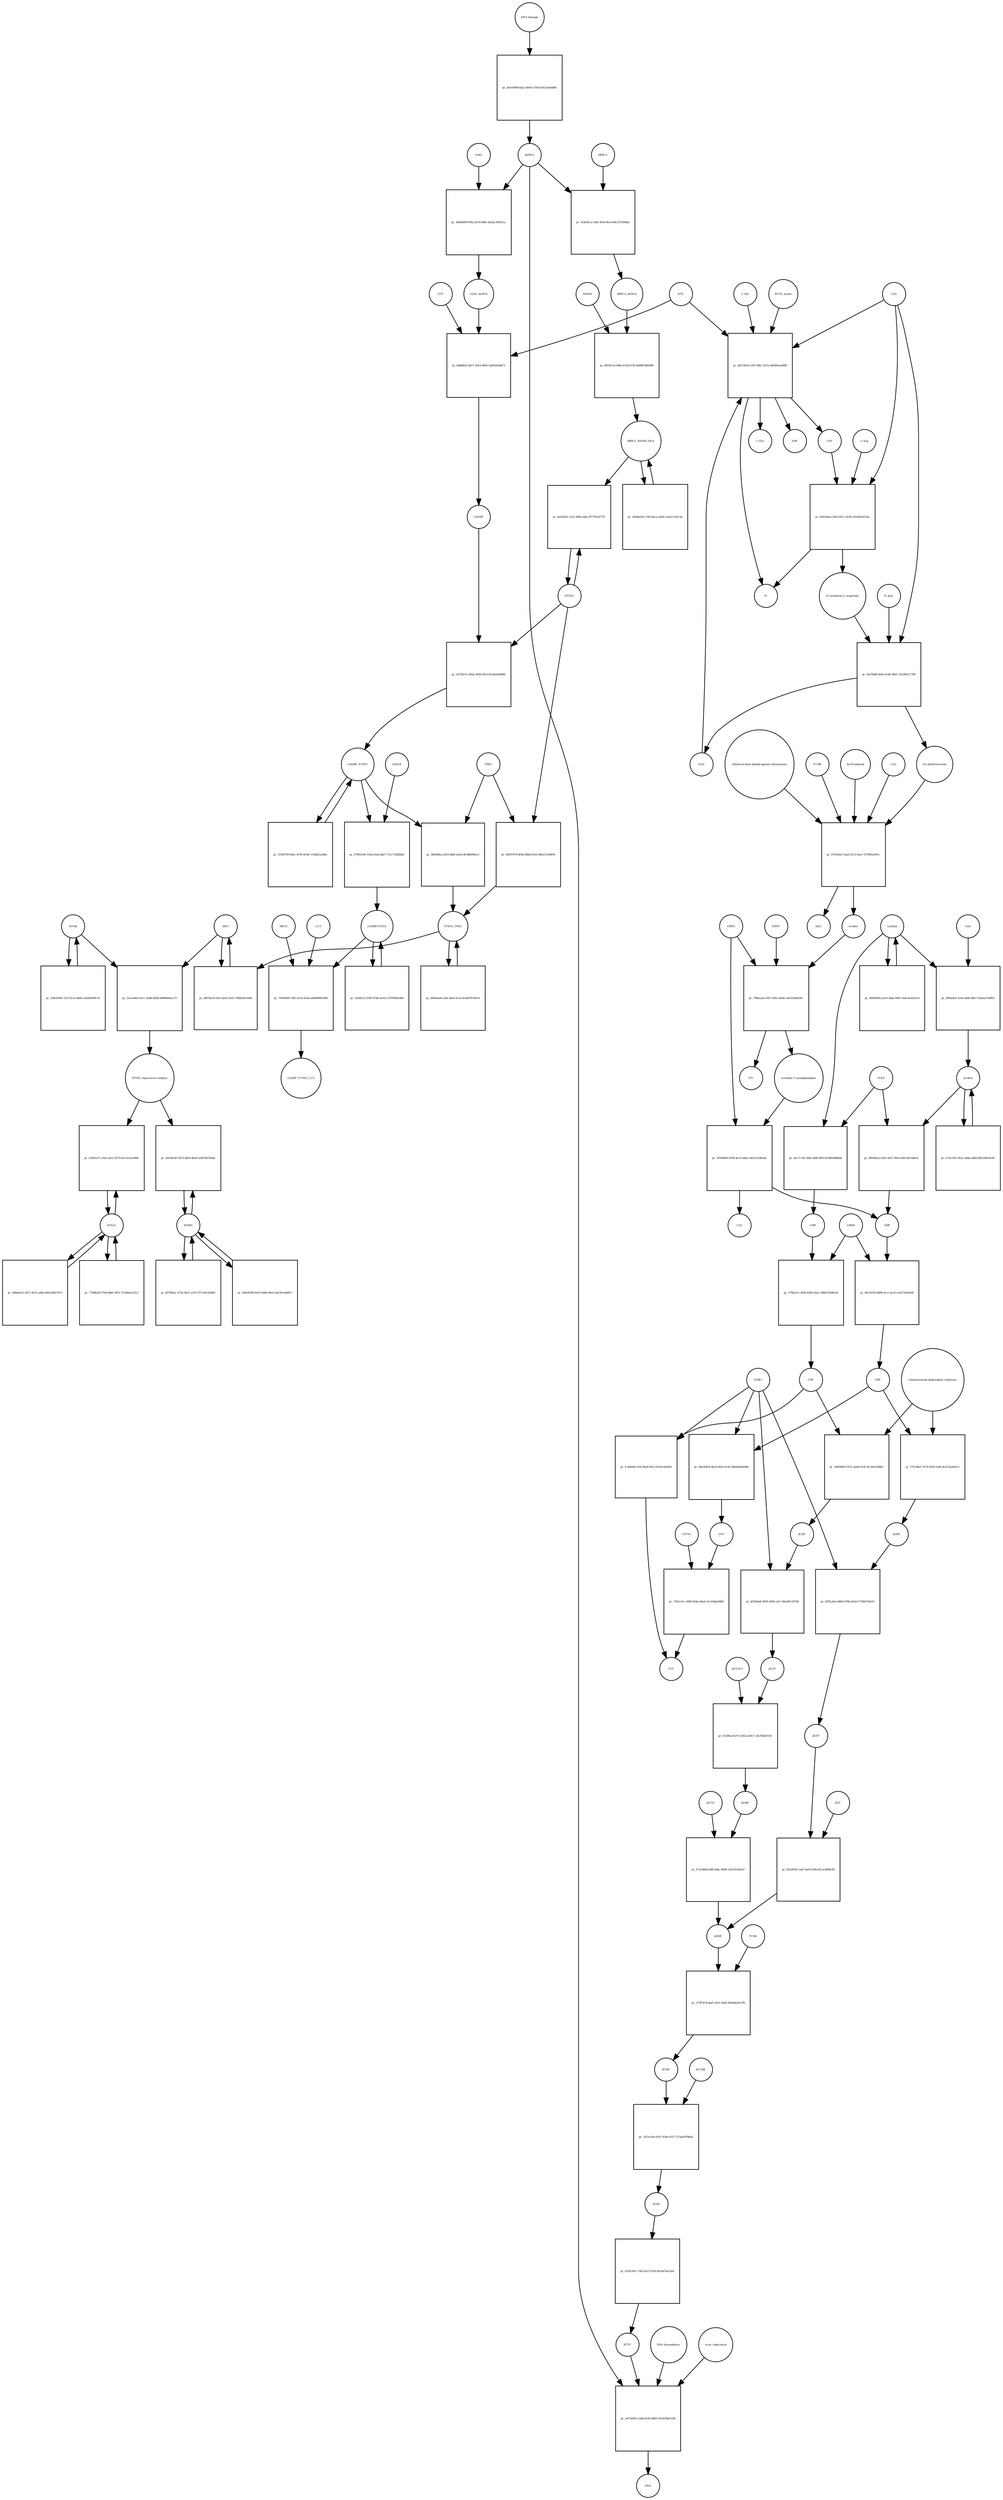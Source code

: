 strict digraph  {
"NF-kB" [annotation="urn_miriam_obo.go_GO%3A0071159", bipartite=0, cls=complex, fontsize=4, label="NF-kB", shape=circle];
"pr_22cea465-61cc-42d8-8d3b-b899b46dc175" [annotation="", bipartite=1, cls=process, fontsize=4, label="pr_22cea465-61cc-42d8-8d3b-b899b46dc175", shape=square];
"IFNB1 expression complex" [annotation="", bipartite=0, cls=complex, fontsize=4, label="IFNB1 expression complex", shape=circle];
IRF3 [annotation="urn_miriam_hgnc_6118|urn_miriam_uniprot_Q14653|urn_miriam_ensembl_ENSG00000126456|urn_miriam_refseq_NM_001571|urn_miriam_hgnc.symbol_IRF3|urn_miriam_ncbigene_3661", bipartite=0, cls="macromolecule multimer", fontsize=4, label=IRF3, shape=circle];
dCDP [annotation="urn_miriam_obo.chebi_CHEBI%3A28846", bipartite=0, cls="simple chemical", fontsize=4, label=dCDP, shape=circle];
"pr_bf303de8-4939-485f-a3e7-4feef6118789" [annotation="", bipartite=1, cls=process, fontsize=4, label="pr_bf303de8-4939-485f-a3e7-4feef6118789", shape=square];
dCTP [annotation="urn_miriam_obo.chebi_CHEBI%3A16311", bipartite=0, cls="simple chemical", fontsize=4, label=dCTP, shape=circle];
NME1 [annotation="urn_miriam_uniprot_P15531|urn_miriam_hgnc_7849", bipartite=0, cls=macromolecule, fontsize=4, label=NME1, shape=circle];
uridine [annotation="urn_miriam_obo.chebi_CHEBI%3A16704", bipartite=0, cls="simple chemical", fontsize=4, label=uridine, shape=circle];
"pr_89590ea3-fd16-4427-90c6-481c90149dcb" [annotation="", bipartite=1, cls=process, fontsize=4, label="pr_89590ea3-fd16-4427-90c6-481c90149dcb", shape=square];
UMP [annotation="urn_miriam_obo.chebi_CHEBI%3A57865", bipartite=0, cls="simple chemical", fontsize=4, label=UMP, shape=circle];
UCK2 [annotation="urn_miriam_uniprot_Q9HA47|urn_miriam_hgnc_HGNC%3A12562", bipartite=0, cls=macromolecule, fontsize=4, label=UCK2, shape=circle];
"orotidine 5'-monophosphate" [annotation="urn_miriam_obo.chebi_CHEBI%3A15842", bipartite=0, cls="simple chemical", fontsize=4, label="orotidine 5'-monophosphate", shape=circle];
"pr_58768d03-d70f-4ec9-ab0e-3d5c3c938cbb" [annotation="", bipartite=1, cls=process, fontsize=4, label="pr_58768d03-d70f-4ec9-ab0e-3d5c3c938cbb", shape=square];
UMPS [annotation="urn_miriam_ncbigene_7372|urn_miriam_refseq_NM_000373|urn_miriam_hgnc.symbol_UMPS|urn_miriam_hgnc_12563|urn_miriam_ensembl_ENSG00000114491|urn_miriam_uniprot_P11172", bipartite=0, cls="macromolecule multimer", fontsize=4, label=UMPS, shape=circle];
CO2 [annotation="urn_miriam_obo.chebi_CHEBI%3A16526", bipartite=0, cls="simple chemical", fontsize=4, label=CO2, shape=circle];
UTP [annotation="urn_miriam_obo.chebi_CHEBI%3A15713", bipartite=0, cls="simple chemical", fontsize=4, label=UTP, shape=circle];
"pr_7501c3cc-6909-45da-b4e4-22c6546a69b8" [annotation="", bipartite=1, cls=process, fontsize=4, label="pr_7501c3cc-6909-45da-b4e4-22c6546a69b8", shape=square];
CTP [annotation="urn_miriam_obo.chebi_CHEBI%3A17677", bipartite=0, cls="simple chemical", fontsize=4, label=CTP, shape=circle];
CTPS1 [annotation="urn_miriam_hgnc_HGNC%3A2519|urn_miriam_uniprot_P17812", bipartite=0, cls=macromolecule, fontsize=4, label=CTPS1, shape=circle];
UDP [annotation="urn_miriam_obo.chebi_CHEBI%3A17659", bipartite=0, cls="simple chemical", fontsize=4, label=UDP, shape=circle];
"pr_f75238e5-7a74-4292-b2df-da3514a460c3" [annotation="", bipartite=1, cls=process, fontsize=4, label="pr_f75238e5-7a74-4292-b2df-da3514a460c3", shape=square];
dUDP [annotation="urn_miriam_obo.chebi_CHEBI%3A28850", bipartite=0, cls="simple chemical", fontsize=4, label=dUDP, shape=circle];
"ribonucleoside-diphosphate reductase" [annotation="urn_miriam_brenda_1.17.4.1|urn_miriam_obo.go_GO%3A0005971", bipartite=0, cls=complex, fontsize=4, label="ribonucleoside-diphosphate reductase", shape=circle];
IFNB1 [annotation="urn_miriam_ensembl_ENSG00000171855|urn_miriam_hgnc.symbol_IFNB1|urn_miriam_hgnc_5434|urn_miriam_uniprot_P01574|urn_miriam_refseq_NM_002176|urn_miriam_ncbigene_3456", bipartite=0, cls=macromolecule, fontsize=4, label=IFNB1, shape=circle];
"pr_5dc00c40-2972-4643-8ba9-a24f7d67b4da" [annotation="", bipartite=1, cls=process, fontsize=4, label="pr_5dc00c40-2972-4643-8ba9-a24f7d67b4da", shape=square];
"pr_69c41f35-bd9b-4ccc-bcaf-ce6273ea626f" [annotation="", bipartite=1, cls=process, fontsize=4, label="pr_69c41f35-bd9b-4ccc-bcaf-ce6273ea626f", shape=square];
CMPK [annotation="urn_miriam_uniprot_P30085|urn_miriam_hgnc_HGNC%3A18170", bipartite=0, cls=macromolecule, fontsize=4, label=CMPK, shape=circle];
"cGAMP-STING" [annotation="", bipartite=0, cls=complex, fontsize=4, label="cGAMP-STING", shape=circle];
"pr_102f427a-93f5-47bb-ac93-a797606b54bf" [annotation="", bipartite=1, cls=process, fontsize=4, label="pr_102f427a-93f5-47bb-ac93-a797606b54bf", shape=square];
IFNA1 [annotation="urn_miriam_hgnc.symbol_IFNA1|urn_miriam_ncbigene_3439|urn_miriam_refseq_NM_024013|urn_miriam_uniprot_P01562|urn_miriam_hgnc_5417|urn_miriam_ensembl_ENSG00000197919", bipartite=0, cls=macromolecule, fontsize=4, label=IFNA1, shape=circle];
"pr_e1801a71-20e2-4a12-9274-0cc615a14f0b" [annotation="", bipartite=1, cls=process, fontsize=4, label="pr_e1801a71-20e2-4a12-9274-0cc615a14f0b", shape=square];
"pr_cf7ac941-0521-4dda-a466-0fb330434185" [annotation="", bipartite=1, cls=process, fontsize=4, label="pr_cf7ac941-0521-4dda-a466-0fb330434185", shape=square];
CDP [annotation="urn_miriam_obo.chebi_CHEBI%3A17239", bipartite=0, cls="simple chemical", fontsize=4, label=CDP, shape=circle];
"pr_2d956805-5531-4ab0-91df-2fc20e2208b2" [annotation="", bipartite=1, cls=process, fontsize=4, label="pr_2d956805-5531-4ab0-91df-2fc20e2208b2", shape=square];
"pr_fc3dfedd-21f4-4b2b-9fcf-e0163cfe6b5f" [annotation="", bipartite=1, cls=process, fontsize=4, label="pr_fc3dfedd-21f4-4b2b-9fcf-e0163cfe6b5f", shape=square];
dTDP [annotation="urn_miriam_obo.chebi_CHEBI%3A18075", bipartite=0, cls="simple chemical", fontsize=4, label=dTDP, shape=circle];
"pr_4165c441-7265-4a23-91f0-6f1bb74a22a0" [annotation="", bipartite=1, cls=process, fontsize=4, label="pr_4165c441-7265-4a23-91f0-6f1bb74a22a0", shape=square];
dTTP [annotation="urn_miriam_obo.chebi_CHEBI%3A18077", bipartite=0, cls="simple chemical", fontsize=4, label=dTTP, shape=circle];
CMP [annotation="urn_miriam_obo.chebi_CHEBI%3A17361", bipartite=0, cls="simple chemical", fontsize=4, label=CMP, shape=circle];
"pr_2790a2c1-6f5b-4206-aba1-18bb15698ca6" [annotation="", bipartite=1, cls=process, fontsize=4, label="pr_2790a2c1-6f5b-4206-aba1-18bb15698ca6", shape=square];
dUMP [annotation="urn_miriam_obo.chebi_CHEBI%3A17622", bipartite=0, cls="simple chemical", fontsize=4, label=dUMP, shape=circle];
"pr_cf787974-dad7-4351-b02f-9859bb2417f8" [annotation="", bipartite=1, cls=process, fontsize=4, label="pr_cf787974-dad7-4351-b02f-9859bb2417f8", shape=square];
dTMP [annotation="urn_miriam_obo.chebi_CHEBI%3A17013", bipartite=0, cls="simple chemical", fontsize=4, label=dTMP, shape=circle];
TYMS [annotation="urn_miriam_uniprot_P04818|urn_miriam_hgnc_HGNC%3A12441", bipartite=0, cls=macromolecule, fontsize=4, label=TYMS, shape=circle];
dsDNA [annotation="urn_miriam_obo.chebi_CHEBI%3A75909", bipartite=0, cls="simple chemical", fontsize=4, label=dsDNA, shape=circle];
"pr_a973a661-e2dd-4cd3-9849-10c833b67e0b" [annotation="", bipartite=1, cls=process, fontsize=4, label="pr_a973a661-e2dd-4cd3-9849-10c833b67e0b", shape=square];
DNA [annotation="", bipartite=0, cls="nucleic acid feature", fontsize=4, label=DNA, shape=circle];
"DNA biosynthesis" [annotation="urn_miriam_obo.go_GO%3A0071897", bipartite=0, cls=phenotype, fontsize=4, label="DNA biosynthesis", shape=circle];
"virus replication" [annotation="urn_miriam_obo.go_GO%3A0019079", bipartite=0, cls=phenotype, fontsize=4, label="virus replication", shape=circle];
MRE11_RAD50_DNA [annotation="", bipartite=0, cls=complex, fontsize=4, label=MRE11_RAD50_DNA, shape=circle];
"pr_260da634-2760-4ece-ab49-1ea411542c4e" [annotation="", bipartite=1, cls=process, fontsize=4, label="pr_260da634-2760-4ece-ab49-1ea411542c4e", shape=square];
"pr_9320faa9-d7c5-462a-b817-23e784d1f192" [annotation="", bipartite=1, cls=process, fontsize=4, label="pr_9320faa9-d7c5-462a-b817-23e784d1f192", shape=square];
dCMP [annotation="urn_miriam_obo.chebi_CHEBI%3A15918", bipartite=0, cls="simple chemical", fontsize=4, label=dCMP, shape=circle];
DCTPP1 [annotation="urn_miriam_uniprot_Q9H773|urn_miriam_hgnc_HGNC%3A28777", bipartite=0, cls=macromolecule, fontsize=4, label=DCTPP1, shape=circle];
"pr_560e95d9-9a10-4dd4-90cb-ba47bc4a887c" [annotation="", bipartite=1, cls=process, fontsize=4, label="pr_560e95d9-9a10-4dd4-90cb-ba47bc4a887c", shape=square];
"pr_bf79b5ac-d73e-4b11-a331-4711ebcb5666" [annotation="", bipartite=1, cls=process, fontsize=4, label="pr_bf79b5ac-d73e-4b11-a331-4711ebcb5666", shape=square];
ATP [annotation="urn_miriam_obo.chebi_CHEBI%3A15422", bipartite=0, cls="simple chemical", fontsize=4, label=ATP, shape=circle];
"pr_9ddfbb55-b871-45c0-9df4-5abf03444d71" [annotation="", bipartite=1, cls=process, fontsize=4, label="pr_9ddfbb55-b871-45c0-9df4-5abf03444d71", shape=square];
GTP [annotation="urn_miriam_obo.chebi_CHEBI%3A15996", bipartite=0, cls="simple chemical", fontsize=4, label=GTP, shape=circle];
cGAMP [annotation="urn_miriam_obo.chebi_CHEBI%3A75947", bipartite=0, cls="simple chemical", fontsize=4, label=cGAMP, shape=circle];
cGAS_dsDNA [annotation=urn_miriam_pubmed_28363908, bipartite=0, cls=complex, fontsize=4, label=cGAS_dsDNA, shape=circle];
cytidine [annotation="urn_miriam_obo.chebi_CHEBI%3A17562", bipartite=0, cls="simple chemical", fontsize=4, label=cytidine, shape=circle];
"pr_b5c7c74e-3f8a-4d4f-9f62-814992d8fb6b" [annotation="", bipartite=1, cls=process, fontsize=4, label="pr_b5c7c74e-3f8a-4d4f-9f62-814992d8fb6b", shape=square];
"pr_2475b57a-456a-4928-92cf-81a5b3d4d0f6" [annotation="", bipartite=1, cls=process, fontsize=4, label="pr_2475b57a-456a-4928-92cf-81a5b3d4d0f6", shape=square];
STING [annotation=urn_miriam_uniprot_Q86WV6, bipartite=0, cls="macromolecule multimer", fontsize=4, label=STING, shape=circle];
cGAMP_STING [annotation="urn_miriam_obo.go_GO%3A1990231", bipartite=0, cls=complex, fontsize=4, label=cGAMP_STING, shape=circle];
"L-Gln" [annotation="urn_miriam_obo.chebi_CHEBI%3A18050", bipartite=0, cls="simple chemical", fontsize=4, label="L-Gln", shape=circle];
"pr_4d11961b-3397-48fc-927a-e8e9b5eadf88" [annotation="", bipartite=1, cls=process, fontsize=4, label="pr_4d11961b-3397-48fc-927a-e8e9b5eadf88", shape=square];
CAP [annotation="urn_miriam_obo.chebi_CHEBI%3A17672", bipartite=0, cls="simple chemical", fontsize=4, label=CAP, shape=circle];
CAD [annotation="urn_miriam_refseq_NM_001306079|urn_miriam_hgnc_1424|urn_miriam_hgnc.symbol_CAD|urn_miriam_uniprot_P27708|urn_miriam_ncbigene_790|urn_miriam_ensembl_ENSG00000084774", bipartite=0, cls=macromolecule, fontsize=4, label=CAD, shape=circle];
HCO3_minus [annotation="urn_miriam_obo.chebi_CHEBI%3A17544", bipartite=0, cls="simple chemical", fontsize=4, label=HCO3_minus, shape=circle];
H2O [annotation="urn_miriam_obo.chebi_CHEBI%3A15377", bipartite=0, cls="simple chemical", fontsize=4, label=H2O, shape=circle];
"L-Glu" [annotation="urn_miriam_obo.chebi_CHEBI%3A16015", bipartite=0, cls="simple chemical", fontsize=4, label="L-Glu", shape=circle];
ADP [annotation="urn_miriam_obo.chebi_CHEBI%3A16761", bipartite=0, cls="simple chemical", fontsize=4, label=ADP, shape=circle];
Pi [annotation="urn_miriam_obo.chebi_CHEBI%3A18367", bipartite=0, cls="simple chemical", fontsize=4, label=Pi, shape=circle];
"pr_b8e29454-4bc4-4432-9c45-40b9e8ade8be" [annotation="", bipartite=1, cls=process, fontsize=4, label="pr_b8e29454-4bc4-4432-9c45-40b9e8ade8be", shape=square];
"N-carbamoyl-L-aspartate" [annotation="urn_miriam_obo.chebi_CHEBI%3A32814", bipartite=0, cls="simple chemical", fontsize=4, label="N-carbamoyl-L-aspartate", shape=circle];
"pr_fed78d4f-6e8e-4cd6-9dd1-32c00fa177b9" [annotation="", bipartite=1, cls=process, fontsize=4, label="pr_fed78d4f-6e8e-4cd6-9dd1-32c00fa177b9", shape=square];
"(S)-dihydroorotate" [annotation="urn_miriam_obo.chebi_CHEBI%3A30864", bipartite=0, cls="simple chemical", fontsize=4, label="(S)-dihydroorotate", shape=circle];
H_plus [annotation="urn_miriam_obo.chebi_CHEBI%3A15378", bipartite=0, cls="simple chemical", fontsize=4, label=H_plus, shape=circle];
"pr_1b6cb500-7523-41ce-b8d5-eafaf5009c76" [annotation="", bipartite=1, cls=process, fontsize=4, label="pr_1b6cb500-7523-41ce-b8d5-eafaf5009c76", shape=square];
"pr_77bdb2a9-75fd-4bdc-9f52-75cbbeea5313" [annotation="", bipartite=1, cls=process, fontsize=4, label="pr_77bdb2a9-75fd-4bdc-9f52-75cbbeea5313", shape=square];
TBK1 [annotation="urn_miriam_hgnc.symbol_TBK1|urn_miriam_ensembl_ENSG00000183735|urn_miriam_uniprot_Q9UHD2|urn_miriam_refseq_NM_013254|urn_miriam_hgnc_11584|urn_miriam_ncbigene_29110", bipartite=0, cls=macromolecule, fontsize=4, label=TBK1, shape=circle];
"pr_9f60d9ea-2815-4bf6-a0e0-dfc66b9f9ec2" [annotation="", bipartite=1, cls=process, fontsize=4, label="pr_9f60d9ea-2815-4bf6-a0e0-dfc66b9f9ec2", shape=square];
STING_TBK1 [annotation=urn_miriam_pubmed_30842653, bipartite=0, cls=complex, fontsize=4, label=STING_TBK1, shape=circle];
"pr_4af26d21-21af-499e-adfa-3f7795c877f3" [annotation="", bipartite=1, cls=process, fontsize=4, label="pr_4af26d21-21af-499e-adfa-3f7795c877f3", shape=square];
"pr_49bede55-5d11-4512-a6de-dd2a180a7013" [annotation="", bipartite=1, cls=process, fontsize=4, label="pr_49bede55-5d11-4512-a6de-dd2a180a7013", shape=square];
"pr_36b4bb99-89fa-4c93-89bc-bb3ac300431a" [annotation="", bipartite=1, cls=process, fontsize=4, label="pr_36b4bb99-89fa-4c93-89bc-bb3ac300431a", shape=square];
cGAS [annotation="urn_miriam_ensembl_ENSG00000164430|urn_miriam_hgnc_21367|urn_miriam_ncbigene_115004|urn_miriam_uniprot_Q8N884|urn_miriam_hgnc.symbol_CGAS|urn_miriam_refseq_NM_138441", bipartite=0, cls=macromolecule, fontsize=4, label=cGAS, shape=circle];
"pr_d5854eeb-14fe-4aef-813a-6c8a97b740c4" [annotation="", bipartite=1, cls=process, fontsize=4, label="pr_d5854eeb-14fe-4aef-813a-6c8a97b740c4", shape=square];
orotate [annotation="urn_miriam_obo.chebi_CHEBI%3A30839", bipartite=0, cls="simple chemical", fontsize=4, label=orotate, shape=circle];
"pr_798aa2aa-f957-43bc-802b-c4e255b0b30c" [annotation="", bipartite=1, cls=process, fontsize=4, label="pr_798aa2aa-f957-43bc-802b-c4e255b0b30c", shape=square];
PRPP [annotation="urn_miriam_obo.chebi_CHEBI%3A17111", bipartite=0, cls="simple chemical", fontsize=4, label=PRPP, shape=circle];
PPi [annotation="urn_miriam_obo.chebi_CHEBI%3A18361", bipartite=0, cls="simple chemical", fontsize=4, label=PPi, shape=circle];
"pr_4605b83b-2ee5-444a-8467-42ec4e452a1b" [annotation="", bipartite=1, cls=process, fontsize=4, label="pr_4605b83b-2ee5-444a-8467-42ec4e452a1b", shape=square];
"pr_6f976ec8-03c0-4ef2-82f3-798dc85e1fd6" [annotation="", bipartite=1, cls=process, fontsize=4, label="pr_6f976ec8-03c0-4ef2-82f3-798dc85e1fd6", shape=square];
"pr_3554f769-04ec-4730-8148-1158d22a58af" [annotation="", bipartite=1, cls=process, fontsize=4, label="pr_3554f769-04ec-4730-8148-1158d22a58af", shape=square];
RAD50 [annotation="urn_miriam_ncbigene_10111|urn_miriam_refseq_NM_005732|urn_miriam_uniprot_Q92878|urn_miriam_hgnc.symbol_RAD50|urn_miriam_ensembl_ENSG00000113522|urn_miriam_hgnc_9816", bipartite=0, cls="macromolecule multimer", fontsize=4, label=RAD50, shape=circle];
"pr_6f01b7ea-f44b-433d-b73b-46d9876d0098" [annotation="", bipartite=1, cls=process, fontsize=4, label="pr_6f01b7ea-f44b-433d-b73b-46d9876d0098", shape=square];
MRE11_dsDNA [annotation="urn_miriam_obo.go_GO%3A0003690", bipartite=0, cls=complex, fontsize=4, label=MRE11_dsDNA, shape=circle];
"pr_07018ed7-2ae4-4125-bea7-f378f0a59fcc" [annotation="", bipartite=1, cls=process, fontsize=4, label="pr_07018ed7-2ae4-4125-bea7-f378f0a59fcc", shape=square];
"dihydroorotate dehydrogenase holoenzyme" [annotation="urn_miriam_ncbigene_1723|urn_miriam_hgnc_HGNC%3A2867|urn_miriam_hgnc.symbol_DHODH", bipartite=0, cls="simple chemical", fontsize=4, label="dihydroorotate dehydrogenase holoenzyme", shape=circle];
P1788 [annotation=urn_miriam_pubmed_31740051, bipartite=0, cls="simple chemical", fontsize=4, label=P1788, shape=circle];
Teriflunomide [annotation=urn_miriam_drugbank_DB08880, bipartite=0, cls="simple chemical", fontsize=4, label=Teriflunomide, shape=circle];
CoQ [annotation="urn_miriam_obo.chebi_CHEBI%3A16389", bipartite=0, cls="simple chemical", fontsize=4, label=CoQ, shape=circle];
QH2 [annotation="urn_miriam_obo.chebi_CHEBI%3A17976", bipartite=0, cls="simple chemical", fontsize=4, label=QH2, shape=circle];
"pr_92f5c6a9-d86b-479b-b53d-f1796d743b16" [annotation="", bipartite=1, cls=process, fontsize=4, label="pr_92f5c6a9-d86b-479b-b53d-f1796d743b16", shape=square];
dUTP [annotation="urn_miriam_obo.chebi_CHEBI%3A17625", bipartite=0, cls="simple chemical", fontsize=4, label=dUTP, shape=circle];
"pr_f892a62f-3c0e-4d40-8ba7-20eaa57a9f01" [annotation="", bipartite=1, cls=process, fontsize=4, label="pr_f892a62f-3c0e-4d40-8ba7-20eaa57a9f01", shape=square];
CDA [annotation="urn_miriam_uniprot_P32320|urn_miriam_ncbigene_978|urn_miriam_refseq_NM_001785|urn_miriam_ensembl_ENSG00000158825|urn_miriam_hgnc.symbol_CDA|urn_miriam_hgnc_1712", bipartite=0, cls=macromolecule, fontsize=4, label=CDA, shape=circle];
"pr_65e2f93f-cad1-4ef9-b59b-82cae99f8c83" [annotation="", bipartite=1, cls=process, fontsize=4, label="pr_65e2f93f-cad1-4ef9-b59b-82cae99f8c83", shape=square];
DUT [annotation="urn_miriam_hgnc_HGNC%3A3078|urn_miriam_uniprot_P33316", bipartite=0, cls=macromolecule, fontsize=4, label=DUT, shape=circle];
"pr_76558095-18f3-41c6-83ea-a8e88992599f" [annotation="", bipartite=1, cls=process, fontsize=4, label="pr_76558095-18f3-41c6-83ea-a8e88992599f", shape=square];
LC3 [annotation="", bipartite=0, cls=macromolecule, fontsize=4, label=LC3, shape=circle];
cGAMP_STING_LC3 [annotation="", bipartite=0, cls=complex, fontsize=4, label=cGAMP_STING_LC3, shape=circle];
WIPI2 [annotation="urn_miriam_refseq_NM_015610|urn_miriam_hgnc_32225|urn_miriam_hgnc.symbol_WIPI2|urn_miriam_ensembl_ENSG00000157954|urn_miriam_ncbigene_26100|urn_miriam_uniprot_Q9Y4P8", bipartite=0, cls=macromolecule, fontsize=4, label=WIPI2, shape=circle];
"pr_b5816dea-29e5-447c-8c84-2410dcb153ac" [annotation="", bipartite=1, cls=process, fontsize=4, label="pr_b5816dea-29e5-447c-8c84-2410dcb153ac", shape=square];
"L-Asp" [annotation="urn_miriam_obo.chebi_CHEBI%3A29991", bipartite=0, cls="simple chemical", fontsize=4, label="L-Asp", shape=circle];
"pr_61d02fca-e2d2-4f28-bfe3-b0e337d398de" [annotation="", bipartite=1, cls=process, fontsize=4, label="pr_61d02fca-e2d2-4f28-bfe3-b0e337d398de", shape=square];
MRE11 [annotation="urn_miriam_hgnc.symbol_MRE11|urn_miriam_ncbigene_4361|urn_miriam_uniprot_P49959|urn_miriam_ensembl_ENSG00000020922|urn_miriam_refseq_NM_005591|urn_miriam_hgnc_7230", bipartite=0, cls="macromolecule multimer", fontsize=4, label=MRE11, shape=circle];
"pr_1d7ac434-0397-430a-9317-273a4d7f6be6" [annotation="", bipartite=1, cls=process, fontsize=4, label="pr_1d7ac434-0397-430a-9317-273a4d7f6be6", shape=square];
dTYMK [annotation="urn_miriam_uniprot_P23919|urn_miriam_hgnc_HGNC%3A3061", bipartite=0, cls=macromolecule, fontsize=4, label=dTYMK, shape=circle];
"pr_97805c66-129a-45a9-bd27-75cc752b84d2" [annotation="", bipartite=1, cls=process, fontsize=4, label="pr_97805c66-129a-45a9-bd27-75cc752b84d2", shape=square];
SAR1A [annotation="urn_miriam_uniprot_Q9NR31|urn_miriam_ensembl_ENSG00000079332|urn_miriam_hgnc_10534|urn_miriam_hgnc.symbol_SAR1A|urn_miriam_refseq_NM_001142648|urn_miriam_ncbigene_56681", bipartite=0, cls=macromolecule, fontsize=4, label=SAR1A, shape=circle];
"pr_09597674-8f4b-40bb-8103-06b211504f94" [annotation="", bipartite=1, cls=process, fontsize=4, label="pr_09597674-8f4b-40bb-8103-06b211504f94", shape=square];
"pr_be4c069b-6aa2-4b05-a704-fa912cdeb844" [annotation="", bipartite=1, cls=process, fontsize=4, label="pr_be4c069b-6aa2-4b05-a704-fa912cdeb844", shape=square];
"DNA damage" [annotation="", bipartite=0, cls=phenotype, fontsize=4, label="DNA damage", shape=circle];
"pr_673c80dd-fdf8-4a8c-8b90-a3f319cb0c67" [annotation="", bipartite=1, cls=process, fontsize=4, label="pr_673c80dd-fdf8-4a8c-8b90-a3f319cb0c67", shape=square];
DCTD [annotation="urn_miriam_uniprot_P32321|urn_miriam_hgnc_HGNC%3A2710", bipartite=0, cls=macromolecule, fontsize=4, label=DCTD, shape=circle];
"NF-kB" -> "pr_22cea465-61cc-42d8-8d3b-b899b46dc175"  [annotation="", interaction_type=consumption];
"NF-kB" -> "pr_1b6cb500-7523-41ce-b8d5-eafaf5009c76"  [annotation="", interaction_type=consumption];
"pr_22cea465-61cc-42d8-8d3b-b899b46dc175" -> "IFNB1 expression complex"  [annotation="", interaction_type=production];
"IFNB1 expression complex" -> "pr_5dc00c40-2972-4643-8ba9-a24f7d67b4da"  [annotation=urn_miriam_pubmed_20610653, interaction_type=stimulation];
"IFNB1 expression complex" -> "pr_e1801a71-20e2-4a12-9274-0cc615a14f0b"  [annotation=urn_miriam_pubmed_16979567, interaction_type=stimulation];
IRF3 -> "pr_22cea465-61cc-42d8-8d3b-b899b46dc175"  [annotation="", interaction_type=consumption];
IRF3 -> "pr_6f976ec8-03c0-4ef2-82f3-798dc85e1fd6"  [annotation="", interaction_type=consumption];
dCDP -> "pr_bf303de8-4939-485f-a3e7-4feef6118789"  [annotation="", interaction_type=consumption];
"pr_bf303de8-4939-485f-a3e7-4feef6118789" -> dCTP  [annotation="", interaction_type=production];
dCTP -> "pr_9320faa9-d7c5-462a-b817-23e784d1f192"  [annotation="", interaction_type=consumption];
NME1 -> "pr_bf303de8-4939-485f-a3e7-4feef6118789"  [annotation=urn_miriam_pubmed_17827303, interaction_type=catalysis];
NME1 -> "pr_fc3dfedd-21f4-4b2b-9fcf-e0163cfe6b5f"  [annotation=urn_miriam_pubmed_28458037, interaction_type=catalysis];
NME1 -> "pr_b8e29454-4bc4-4432-9c45-40b9e8ade8be"  [annotation=urn_miriam_pubmed_28458037, interaction_type=catalysis];
NME1 -> "pr_92f5c6a9-d86b-479b-b53d-f1796d743b16"  [annotation=urn_miriam_pubmed_17827303, interaction_type=catalysis];
uridine -> "pr_89590ea3-fd16-4427-90c6-481c90149dcb"  [annotation="", interaction_type=consumption];
uridine -> "pr_cf7ac941-0521-4dda-a466-0fb330434185"  [annotation="", interaction_type=consumption];
"pr_89590ea3-fd16-4427-90c6-481c90149dcb" -> UMP  [annotation="", interaction_type=production];
UMP -> "pr_69c41f35-bd9b-4ccc-bcaf-ce6273ea626f"  [annotation="", interaction_type=consumption];
UCK2 -> "pr_89590ea3-fd16-4427-90c6-481c90149dcb"  [annotation=urn_miriam_pubmed_15130468, interaction_type=catalysis];
UCK2 -> "pr_b5c7c74e-3f8a-4d4f-9f62-814992d8fb6b"  [annotation=urn_miriam_pubmed_15130468, interaction_type=catalysis];
"orotidine 5'-monophosphate" -> "pr_58768d03-d70f-4ec9-ab0e-3d5c3c938cbb"  [annotation="", interaction_type=consumption];
"pr_58768d03-d70f-4ec9-ab0e-3d5c3c938cbb" -> UMP  [annotation="", interaction_type=production];
"pr_58768d03-d70f-4ec9-ab0e-3d5c3c938cbb" -> CO2  [annotation="", interaction_type=production];
UMPS -> "pr_58768d03-d70f-4ec9-ab0e-3d5c3c938cbb"  [annotation=urn_miriam_reactome_REACT_1698, interaction_type=catalysis];
UMPS -> "pr_798aa2aa-f957-43bc-802b-c4e255b0b30c"  [annotation=urn_miriam_reactome_REACT_1698, interaction_type=catalysis];
UTP -> "pr_7501c3cc-6909-45da-b4e4-22c6546a69b8"  [annotation="", interaction_type=consumption];
"pr_7501c3cc-6909-45da-b4e4-22c6546a69b8" -> CTP  [annotation="", interaction_type=production];
CTPS1 -> "pr_7501c3cc-6909-45da-b4e4-22c6546a69b8"  [annotation=urn_miriam_pubmed_5411547, interaction_type=catalysis];
UDP -> "pr_f75238e5-7a74-4292-b2df-da3514a460c3"  [annotation="", interaction_type=consumption];
UDP -> "pr_b8e29454-4bc4-4432-9c45-40b9e8ade8be"  [annotation="", interaction_type=consumption];
"pr_f75238e5-7a74-4292-b2df-da3514a460c3" -> dUDP  [annotation="", interaction_type=production];
dUDP -> "pr_92f5c6a9-d86b-479b-b53d-f1796d743b16"  [annotation="", interaction_type=consumption];
"ribonucleoside-diphosphate reductase" -> "pr_f75238e5-7a74-4292-b2df-da3514a460c3"  [annotation=urn_miriam_pubmed_24809024, interaction_type=catalysis];
"ribonucleoside-diphosphate reductase" -> "pr_2d956805-5531-4ab0-91df-2fc20e2208b2"  [annotation=urn_miriam_pubmed_24809024, interaction_type=catalysis];
IFNB1 -> "pr_5dc00c40-2972-4643-8ba9-a24f7d67b4da"  [annotation="", interaction_type=consumption];
IFNB1 -> "pr_560e95d9-9a10-4dd4-90cb-ba47bc4a887c"  [annotation="", interaction_type=consumption];
IFNB1 -> "pr_bf79b5ac-d73e-4b11-a331-4711ebcb5666"  [annotation="", interaction_type=consumption];
"pr_5dc00c40-2972-4643-8ba9-a24f7d67b4da" -> IFNB1  [annotation="", interaction_type=production];
"pr_69c41f35-bd9b-4ccc-bcaf-ce6273ea626f" -> UDP  [annotation="", interaction_type=production];
CMPK -> "pr_69c41f35-bd9b-4ccc-bcaf-ce6273ea626f"  [annotation=urn_miriam_pubmed_10462544, interaction_type=catalysis];
CMPK -> "pr_2790a2c1-6f5b-4206-aba1-18bb15698ca6"  [annotation=urn_miriam_pubmed_10462544, interaction_type=catalysis];
"cGAMP-STING" -> "pr_102f427a-93f5-47bb-ac93-a797606b54bf"  [annotation="", interaction_type=consumption];
"cGAMP-STING" -> "pr_76558095-18f3-41c6-83ea-a8e88992599f"  [annotation="", interaction_type=consumption];
"pr_102f427a-93f5-47bb-ac93-a797606b54bf" -> "cGAMP-STING"  [annotation="", interaction_type=production];
IFNA1 -> "pr_e1801a71-20e2-4a12-9274-0cc615a14f0b"  [annotation="", interaction_type=consumption];
IFNA1 -> "pr_77bdb2a9-75fd-4bdc-9f52-75cbbeea5313"  [annotation="", interaction_type=consumption];
IFNA1 -> "pr_49bede55-5d11-4512-a6de-dd2a180a7013"  [annotation="", interaction_type=consumption];
"pr_e1801a71-20e2-4a12-9274-0cc615a14f0b" -> IFNA1  [annotation="", interaction_type=production];
"pr_cf7ac941-0521-4dda-a466-0fb330434185" -> uridine  [annotation="", interaction_type=production];
CDP -> "pr_2d956805-5531-4ab0-91df-2fc20e2208b2"  [annotation="", interaction_type=consumption];
CDP -> "pr_fc3dfedd-21f4-4b2b-9fcf-e0163cfe6b5f"  [annotation="", interaction_type=consumption];
"pr_2d956805-5531-4ab0-91df-2fc20e2208b2" -> dCDP  [annotation="", interaction_type=production];
"pr_fc3dfedd-21f4-4b2b-9fcf-e0163cfe6b5f" -> CTP  [annotation="", interaction_type=production];
dTDP -> "pr_4165c441-7265-4a23-91f0-6f1bb74a22a0"  [annotation="", interaction_type=consumption];
"pr_4165c441-7265-4a23-91f0-6f1bb74a22a0" -> dTTP  [annotation="", interaction_type=production];
dTTP -> "pr_a973a661-e2dd-4cd3-9849-10c833b67e0b"  [annotation="", interaction_type=consumption];
CMP -> "pr_2790a2c1-6f5b-4206-aba1-18bb15698ca6"  [annotation="", interaction_type=consumption];
"pr_2790a2c1-6f5b-4206-aba1-18bb15698ca6" -> CDP  [annotation="", interaction_type=production];
dUMP -> "pr_cf787974-dad7-4351-b02f-9859bb2417f8"  [annotation="", interaction_type=consumption];
"pr_cf787974-dad7-4351-b02f-9859bb2417f8" -> dTMP  [annotation="", interaction_type=production];
dTMP -> "pr_1d7ac434-0397-430a-9317-273a4d7f6be6"  [annotation="", interaction_type=consumption];
TYMS -> "pr_cf787974-dad7-4351-b02f-9859bb2417f8"  [annotation=urn_miriam_pubmed_3099389, interaction_type=catalysis];
dsDNA -> "pr_a973a661-e2dd-4cd3-9849-10c833b67e0b"  [annotation="", interaction_type=consumption];
dsDNA -> "pr_36b4bb99-89fa-4c93-89bc-bb3ac300431a"  [annotation="", interaction_type=consumption];
dsDNA -> "pr_61d02fca-e2d2-4f28-bfe3-b0e337d398de"  [annotation="", interaction_type=consumption];
"pr_a973a661-e2dd-4cd3-9849-10c833b67e0b" -> DNA  [annotation="", interaction_type=production];
"DNA biosynthesis" -> "pr_a973a661-e2dd-4cd3-9849-10c833b67e0b"  [annotation="", interaction_type=catalysis];
"virus replication" -> "pr_a973a661-e2dd-4cd3-9849-10c833b67e0b"  [annotation="", interaction_type=inhibition];
MRE11_RAD50_DNA -> "pr_260da634-2760-4ece-ab49-1ea411542c4e"  [annotation="", interaction_type=consumption];
MRE11_RAD50_DNA -> "pr_4af26d21-21af-499e-adfa-3f7795c877f3"  [annotation=urn_miriam_pubmed_23388631, interaction_type=catalysis];
"pr_260da634-2760-4ece-ab49-1ea411542c4e" -> MRE11_RAD50_DNA  [annotation="", interaction_type=production];
"pr_9320faa9-d7c5-462a-b817-23e784d1f192" -> dCMP  [annotation="", interaction_type=production];
dCMP -> "pr_673c80dd-fdf8-4a8c-8b90-a3f319cb0c67"  [annotation="", interaction_type=consumption];
DCTPP1 -> "pr_9320faa9-d7c5-462a-b817-23e784d1f192"  [annotation=urn_miriam_pubmed_13788541, interaction_type=catalysis];
"pr_560e95d9-9a10-4dd4-90cb-ba47bc4a887c" -> IFNB1  [annotation="", interaction_type=production];
"pr_bf79b5ac-d73e-4b11-a331-4711ebcb5666" -> IFNB1  [annotation="", interaction_type=production];
ATP -> "pr_9ddfbb55-b871-45c0-9df4-5abf03444d71"  [annotation="", interaction_type=consumption];
ATP -> "pr_4d11961b-3397-48fc-927a-e8e9b5eadf88"  [annotation="", interaction_type=consumption];
"pr_9ddfbb55-b871-45c0-9df4-5abf03444d71" -> cGAMP  [annotation="", interaction_type=production];
GTP -> "pr_9ddfbb55-b871-45c0-9df4-5abf03444d71"  [annotation="", interaction_type=consumption];
cGAMP -> "pr_2475b57a-456a-4928-92cf-81a5b3d4d0f6"  [annotation="", interaction_type=consumption];
cGAS_dsDNA -> "pr_9ddfbb55-b871-45c0-9df4-5abf03444d71"  [annotation=urn_miriam_pubmed_29622565, interaction_type=catalysis];
cytidine -> "pr_b5c7c74e-3f8a-4d4f-9f62-814992d8fb6b"  [annotation="", interaction_type=consumption];
cytidine -> "pr_4605b83b-2ee5-444a-8467-42ec4e452a1b"  [annotation="", interaction_type=consumption];
cytidine -> "pr_f892a62f-3c0e-4d40-8ba7-20eaa57a9f01"  [annotation="", interaction_type=consumption];
"pr_b5c7c74e-3f8a-4d4f-9f62-814992d8fb6b" -> CMP  [annotation="", interaction_type=production];
"pr_2475b57a-456a-4928-92cf-81a5b3d4d0f6" -> cGAMP_STING  [annotation="", interaction_type=production];
STING -> "pr_2475b57a-456a-4928-92cf-81a5b3d4d0f6"  [annotation="", interaction_type=consumption];
STING -> "pr_4af26d21-21af-499e-adfa-3f7795c877f3"  [annotation="", interaction_type=consumption];
STING -> "pr_09597674-8f4b-40bb-8103-06b211504f94"  [annotation="", interaction_type=consumption];
cGAMP_STING -> "pr_9f60d9ea-2815-4bf6-a0e0-dfc66b9f9ec2"  [annotation="", interaction_type=consumption];
cGAMP_STING -> "pr_3554f769-04ec-4730-8148-1158d22a58af"  [annotation="", interaction_type=consumption];
cGAMP_STING -> "pr_97805c66-129a-45a9-bd27-75cc752b84d2"  [annotation="", interaction_type=consumption];
"L-Gln" -> "pr_4d11961b-3397-48fc-927a-e8e9b5eadf88"  [annotation="", interaction_type=consumption];
"pr_4d11961b-3397-48fc-927a-e8e9b5eadf88" -> CAP  [annotation="", interaction_type=production];
"pr_4d11961b-3397-48fc-927a-e8e9b5eadf88" -> "L-Glu"  [annotation="", interaction_type=production];
"pr_4d11961b-3397-48fc-927a-e8e9b5eadf88" -> ADP  [annotation="", interaction_type=production];
"pr_4d11961b-3397-48fc-927a-e8e9b5eadf88" -> Pi  [annotation="", interaction_type=production];
CAP -> "pr_b5816dea-29e5-447c-8c84-2410dcb153ac"  [annotation="", interaction_type=consumption];
CAD -> "pr_4d11961b-3397-48fc-927a-e8e9b5eadf88"  [annotation=urn_miriam_reactome_REACT_73577, interaction_type=catalysis];
CAD -> "pr_fed78d4f-6e8e-4cd6-9dd1-32c00fa177b9"  [annotation=urn_miriam_reactome_REACT_1698, interaction_type=catalysis];
CAD -> "pr_b5816dea-29e5-447c-8c84-2410dcb153ac"  [annotation=urn_miriam_reactome_REACT_1698, interaction_type=catalysis];
HCO3_minus -> "pr_4d11961b-3397-48fc-927a-e8e9b5eadf88"  [annotation="", interaction_type=consumption];
H2O -> "pr_4d11961b-3397-48fc-927a-e8e9b5eadf88"  [annotation="", interaction_type=consumption];
"pr_b8e29454-4bc4-4432-9c45-40b9e8ade8be" -> UTP  [annotation="", interaction_type=production];
"N-carbamoyl-L-aspartate" -> "pr_fed78d4f-6e8e-4cd6-9dd1-32c00fa177b9"  [annotation="", interaction_type=consumption];
"pr_fed78d4f-6e8e-4cd6-9dd1-32c00fa177b9" -> "(S)-dihydroorotate"  [annotation="", interaction_type=production];
"pr_fed78d4f-6e8e-4cd6-9dd1-32c00fa177b9" -> H2O  [annotation="", interaction_type=production];
"(S)-dihydroorotate" -> "pr_07018ed7-2ae4-4125-bea7-f378f0a59fcc"  [annotation="", interaction_type=consumption];
H_plus -> "pr_fed78d4f-6e8e-4cd6-9dd1-32c00fa177b9"  [annotation="", interaction_type=consumption];
"pr_1b6cb500-7523-41ce-b8d5-eafaf5009c76" -> "NF-kB"  [annotation="", interaction_type=production];
"pr_77bdb2a9-75fd-4bdc-9f52-75cbbeea5313" -> IFNA1  [annotation="", interaction_type=production];
TBK1 -> "pr_9f60d9ea-2815-4bf6-a0e0-dfc66b9f9ec2"  [annotation="", interaction_type=consumption];
TBK1 -> "pr_09597674-8f4b-40bb-8103-06b211504f94"  [annotation="", interaction_type=consumption];
"pr_9f60d9ea-2815-4bf6-a0e0-dfc66b9f9ec2" -> STING_TBK1  [annotation="", interaction_type=production];
STING_TBK1 -> "pr_d5854eeb-14fe-4aef-813a-6c8a97b740c4"  [annotation="", interaction_type=consumption];
STING_TBK1 -> "pr_6f976ec8-03c0-4ef2-82f3-798dc85e1fd6"  [annotation="urn_miriam_pubmed_22394562|urn_miriam_pubmed_25636800", interaction_type=catalysis];
"pr_4af26d21-21af-499e-adfa-3f7795c877f3" -> STING  [annotation="", interaction_type=production];
"pr_49bede55-5d11-4512-a6de-dd2a180a7013" -> IFNA1  [annotation="", interaction_type=production];
"pr_36b4bb99-89fa-4c93-89bc-bb3ac300431a" -> cGAS_dsDNA  [annotation="", interaction_type=production];
cGAS -> "pr_36b4bb99-89fa-4c93-89bc-bb3ac300431a"  [annotation="", interaction_type=consumption];
"pr_d5854eeb-14fe-4aef-813a-6c8a97b740c4" -> STING_TBK1  [annotation="", interaction_type=production];
orotate -> "pr_798aa2aa-f957-43bc-802b-c4e255b0b30c"  [annotation="", interaction_type=consumption];
"pr_798aa2aa-f957-43bc-802b-c4e255b0b30c" -> "orotidine 5'-monophosphate"  [annotation="", interaction_type=production];
"pr_798aa2aa-f957-43bc-802b-c4e255b0b30c" -> PPi  [annotation="", interaction_type=production];
PRPP -> "pr_798aa2aa-f957-43bc-802b-c4e255b0b30c"  [annotation="", interaction_type=consumption];
"pr_4605b83b-2ee5-444a-8467-42ec4e452a1b" -> cytidine  [annotation="", interaction_type=production];
"pr_6f976ec8-03c0-4ef2-82f3-798dc85e1fd6" -> IRF3  [annotation="", interaction_type=production];
"pr_3554f769-04ec-4730-8148-1158d22a58af" -> cGAMP_STING  [annotation="", interaction_type=production];
RAD50 -> "pr_6f01b7ea-f44b-433d-b73b-46d9876d0098"  [annotation="", interaction_type=consumption];
"pr_6f01b7ea-f44b-433d-b73b-46d9876d0098" -> MRE11_RAD50_DNA  [annotation="", interaction_type=production];
MRE11_dsDNA -> "pr_6f01b7ea-f44b-433d-b73b-46d9876d0098"  [annotation="", interaction_type=consumption];
"pr_07018ed7-2ae4-4125-bea7-f378f0a59fcc" -> orotate  [annotation="", interaction_type=production];
"pr_07018ed7-2ae4-4125-bea7-f378f0a59fcc" -> QH2  [annotation="", interaction_type=production];
"dihydroorotate dehydrogenase holoenzyme" -> "pr_07018ed7-2ae4-4125-bea7-f378f0a59fcc"  [annotation="urn_miriam_reactome_REACT_1698|urn_miriam_doi_10.1101%2F2020.03.11.983056", interaction_type=catalysis];
P1788 -> "pr_07018ed7-2ae4-4125-bea7-f378f0a59fcc"  [annotation="urn_miriam_reactome_REACT_1698|urn_miriam_doi_10.1101%2F2020.03.11.983056", interaction_type=inhibition];
Teriflunomide -> "pr_07018ed7-2ae4-4125-bea7-f378f0a59fcc"  [annotation="urn_miriam_reactome_REACT_1698|urn_miriam_doi_10.1101%2F2020.03.11.983056", interaction_type=inhibition];
CoQ -> "pr_07018ed7-2ae4-4125-bea7-f378f0a59fcc"  [annotation="", interaction_type=consumption];
"pr_92f5c6a9-d86b-479b-b53d-f1796d743b16" -> dUTP  [annotation="", interaction_type=production];
dUTP -> "pr_65e2f93f-cad1-4ef9-b59b-82cae99f8c83"  [annotation="", interaction_type=consumption];
"pr_f892a62f-3c0e-4d40-8ba7-20eaa57a9f01" -> uridine  [annotation="", interaction_type=production];
CDA -> "pr_f892a62f-3c0e-4d40-8ba7-20eaa57a9f01"  [annotation="urn_miriam_pubmed_7923172|urn_miriam_pubmed_15689149", interaction_type=catalysis];
"pr_65e2f93f-cad1-4ef9-b59b-82cae99f8c83" -> dUMP  [annotation="", interaction_type=production];
DUT -> "pr_65e2f93f-cad1-4ef9-b59b-82cae99f8c83"  [annotation=urn_miriam_pubmed_18837522, interaction_type=catalysis];
"pr_76558095-18f3-41c6-83ea-a8e88992599f" -> cGAMP_STING_LC3  [annotation="", interaction_type=production];
LC3 -> "pr_76558095-18f3-41c6-83ea-a8e88992599f"  [annotation="", interaction_type=consumption];
WIPI2 -> "pr_76558095-18f3-41c6-83ea-a8e88992599f"  [annotation=urn_miriam_pubmed_30842662, interaction_type=catalysis];
"pr_b5816dea-29e5-447c-8c84-2410dcb153ac" -> "N-carbamoyl-L-aspartate"  [annotation="", interaction_type=production];
"pr_b5816dea-29e5-447c-8c84-2410dcb153ac" -> Pi  [annotation="", interaction_type=production];
"L-Asp" -> "pr_b5816dea-29e5-447c-8c84-2410dcb153ac"  [annotation="", interaction_type=consumption];
"pr_61d02fca-e2d2-4f28-bfe3-b0e337d398de" -> MRE11_dsDNA  [annotation="", interaction_type=production];
MRE11 -> "pr_61d02fca-e2d2-4f28-bfe3-b0e337d398de"  [annotation="", interaction_type=consumption];
"pr_1d7ac434-0397-430a-9317-273a4d7f6be6" -> dTDP  [annotation="", interaction_type=production];
dTYMK -> "pr_1d7ac434-0397-430a-9317-273a4d7f6be6"  [annotation=urn_miriam_pubmed_8024690, interaction_type=catalysis];
"pr_97805c66-129a-45a9-bd27-75cc752b84d2" -> "cGAMP-STING"  [annotation="", interaction_type=production];
SAR1A -> "pr_97805c66-129a-45a9-bd27-75cc752b84d2"  [annotation="urn_miriam_doi_10.1038%2Fs41586-019-1006-9", interaction_type=catalysis];
"pr_09597674-8f4b-40bb-8103-06b211504f94" -> STING_TBK1  [annotation="", interaction_type=production];
"pr_be4c069b-6aa2-4b05-a704-fa912cdeb844" -> dsDNA  [annotation="", interaction_type=production];
"DNA damage" -> "pr_be4c069b-6aa2-4b05-a704-fa912cdeb844"  [annotation="urn_miriam_doi_10.1016%2Fj.ejmech.2019.111855", interaction_type=stimulation];
"pr_673c80dd-fdf8-4a8c-8b90-a3f319cb0c67" -> dUMP  [annotation="", interaction_type=production];
DCTD -> "pr_673c80dd-fdf8-4a8c-8b90-a3f319cb0c67"  [annotation="urn_miriam_doi_10.1074%2Fjbc.M114.617720", interaction_type=catalysis];
}
